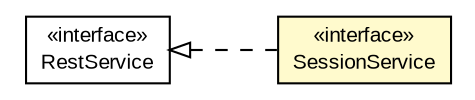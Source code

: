 #!/usr/local/bin/dot
#
# Class diagram 
# Generated by UMLGraph version R5_6-24-gf6e263 (http://www.umlgraph.org/)
#

digraph G {
	edge [fontname="arial",fontsize=10,labelfontname="arial",labelfontsize=10];
	node [fontname="arial",fontsize=10,shape=plaintext];
	nodesep=0.25;
	ranksep=0.5;
	rankdir=LR;
	// com.gwtplatform.dispatch.rest.shared.RestService
	c488942 [label=<<table title="com.gwtplatform.dispatch.rest.shared.RestService" border="0" cellborder="1" cellspacing="0" cellpadding="2" port="p" href="../../../dispatch/rest/shared/RestService.html">
		<tr><td><table border="0" cellspacing="0" cellpadding="1">
<tr><td align="center" balign="center"> &#171;interface&#187; </td></tr>
<tr><td align="center" balign="center"> RestService </td></tr>
		</table></td></tr>
		</table>>, URL="../../../dispatch/rest/shared/RestService.html", fontname="arial", fontcolor="black", fontsize=10.0];
	// com.gwtplatform.carstore.client.rest.SessionService
	c489229 [label=<<table title="com.gwtplatform.carstore.client.rest.SessionService" border="0" cellborder="1" cellspacing="0" cellpadding="2" port="p" bgcolor="lemonChiffon" href="./SessionService.html">
		<tr><td><table border="0" cellspacing="0" cellpadding="1">
<tr><td align="center" balign="center"> &#171;interface&#187; </td></tr>
<tr><td align="center" balign="center"> SessionService </td></tr>
		</table></td></tr>
		</table>>, URL="./SessionService.html", fontname="arial", fontcolor="black", fontsize=10.0];
	//com.gwtplatform.carstore.client.rest.SessionService implements com.gwtplatform.dispatch.rest.shared.RestService
	c488942:p -> c489229:p [dir=back,arrowtail=empty,style=dashed];
}

